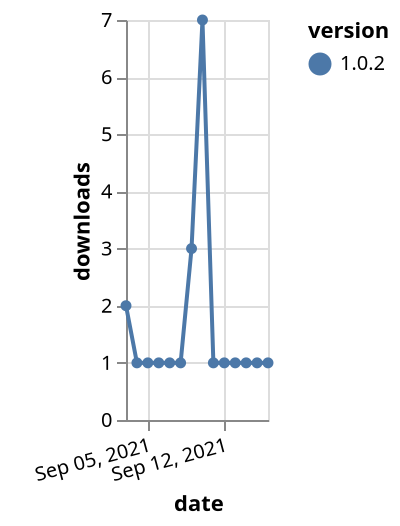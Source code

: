 {"$schema": "https://vega.github.io/schema/vega-lite/v5.json", "description": "A simple bar chart with embedded data.", "data": {"values": [{"date": "2021-09-03", "total": 608, "delta": 2, "version": "1.0.2"}, {"date": "2021-09-04", "total": 609, "delta": 1, "version": "1.0.2"}, {"date": "2021-09-05", "total": 610, "delta": 1, "version": "1.0.2"}, {"date": "2021-09-06", "total": 611, "delta": 1, "version": "1.0.2"}, {"date": "2021-09-07", "total": 612, "delta": 1, "version": "1.0.2"}, {"date": "2021-09-08", "total": 613, "delta": 1, "version": "1.0.2"}, {"date": "2021-09-09", "total": 616, "delta": 3, "version": "1.0.2"}, {"date": "2021-09-10", "total": 623, "delta": 7, "version": "1.0.2"}, {"date": "2021-09-11", "total": 624, "delta": 1, "version": "1.0.2"}, {"date": "2021-09-12", "total": 625, "delta": 1, "version": "1.0.2"}, {"date": "2021-09-13", "total": 626, "delta": 1, "version": "1.0.2"}, {"date": "2021-09-14", "total": 627, "delta": 1, "version": "1.0.2"}, {"date": "2021-09-15", "total": 628, "delta": 1, "version": "1.0.2"}, {"date": "2021-09-16", "total": 629, "delta": 1, "version": "1.0.2"}]}, "width": "container", "mark": {"type": "line", "point": {"filled": true}}, "encoding": {"x": {"field": "date", "type": "temporal", "timeUnit": "yearmonthdate", "title": "date", "axis": {"labelAngle": -15}}, "y": {"field": "delta", "type": "quantitative", "title": "downloads"}, "color": {"field": "version", "type": "nominal"}, "tooltip": {"field": "delta"}}}